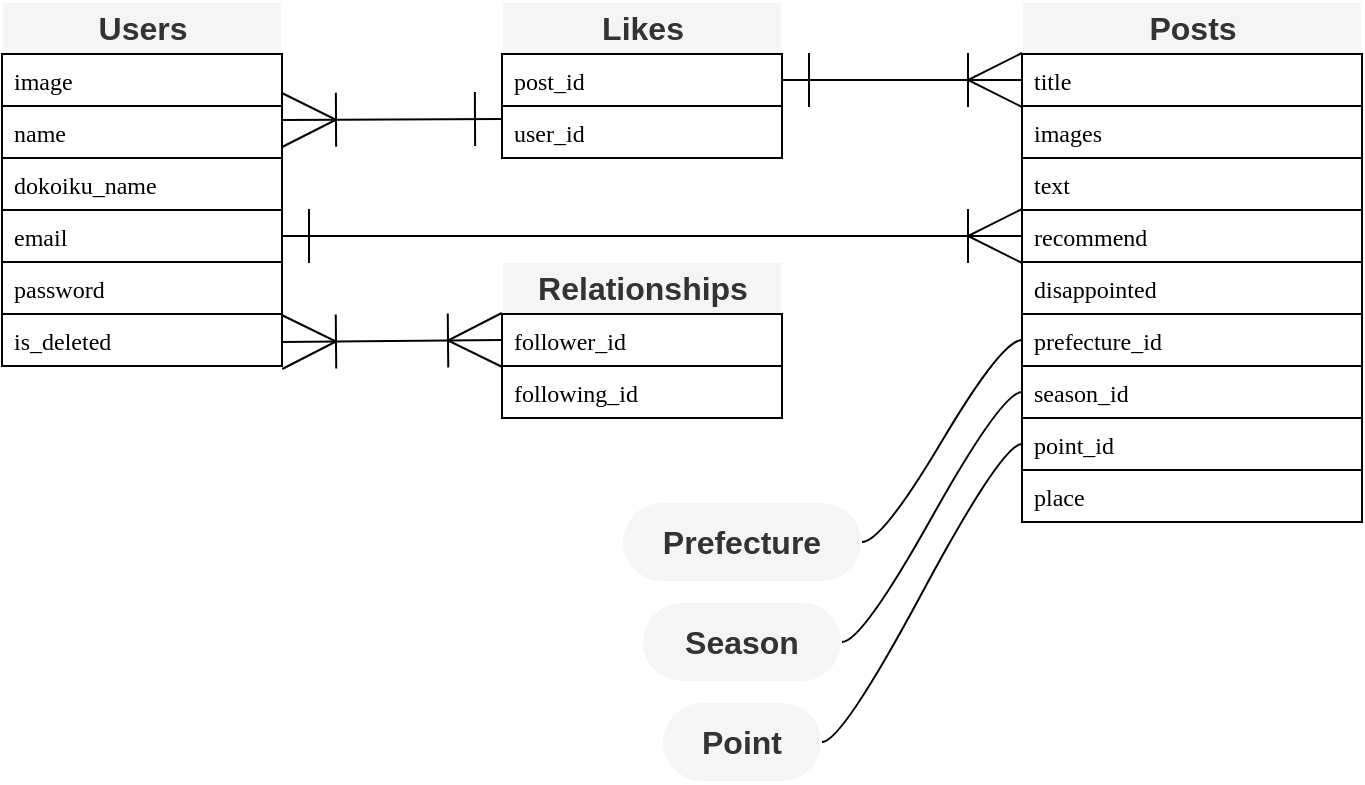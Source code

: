 <mxfile>
    <diagram id="_cu5i8nl6a-iMrXiipF7" name="ページ1">
        <mxGraphModel dx="1205" dy="787" grid="1" gridSize="10" guides="1" tooltips="1" connect="1" arrows="1" fold="1" page="1" pageScale="1" pageWidth="827" pageHeight="1169" math="0" shadow="0">
            <root>
                <mxCell id="0"/>
                <mxCell id="1" parent="0"/>
                <mxCell id="16" value="Posts" style="swimlane;fontStyle=1;childLayout=stackLayout;horizontal=1;startSize=26;horizontalStack=0;resizeParent=1;resizeParentMax=0;resizeLast=0;collapsible=1;marginBottom=0;html=1;fillColor=#f5f5f5;strokeColor=#FFFFFF;fontColor=#333333;swimlaneFillColor=default;gradientColor=none;fontSize=16;fontFamily=Helvetica;" vertex="1" parent="1">
                    <mxGeometry x="550" y="260" width="170" height="260" as="geometry"/>
                </mxCell>
                <mxCell id="17" value="title" style="text;strokeColor=default;fillColor=none;align=left;verticalAlign=top;spacingLeft=4;spacingRight=4;overflow=hidden;rotatable=0;points=[[0,0.5],[1,0.5]];portConstraint=eastwest;whiteSpace=wrap;html=1;fontStyle=0;fontFamily=Verdana;" vertex="1" parent="16">
                    <mxGeometry y="26" width="170" height="26" as="geometry"/>
                </mxCell>
                <mxCell id="18" value="images" style="text;strokeColor=default;fillColor=none;align=left;verticalAlign=top;spacingLeft=4;spacingRight=4;overflow=hidden;rotatable=0;points=[[0,0.5],[1,0.5]];portConstraint=eastwest;whiteSpace=wrap;html=1;fontFamily=Verdana;" vertex="1" parent="16">
                    <mxGeometry y="52" width="170" height="26" as="geometry"/>
                </mxCell>
                <mxCell id="19" value="text" style="text;strokeColor=default;fillColor=none;align=left;verticalAlign=top;spacingLeft=4;spacingRight=4;overflow=hidden;rotatable=0;points=[[0,0.5],[1,0.5]];portConstraint=eastwest;whiteSpace=wrap;html=1;fontFamily=Verdana;" vertex="1" parent="16">
                    <mxGeometry y="78" width="170" height="26" as="geometry"/>
                </mxCell>
                <mxCell id="20" value="recommend" style="text;strokeColor=default;fillColor=none;align=left;verticalAlign=top;spacingLeft=4;spacingRight=4;overflow=hidden;rotatable=0;points=[[0,0.5],[1,0.5]];portConstraint=eastwest;whiteSpace=wrap;html=1;fontFamily=Verdana;fontSize=12;" vertex="1" parent="16">
                    <mxGeometry y="104" width="170" height="26" as="geometry"/>
                </mxCell>
                <mxCell id="21" value="disappointed" style="text;strokeColor=default;fillColor=none;align=left;verticalAlign=top;spacingLeft=4;spacingRight=4;overflow=hidden;rotatable=0;points=[[0,0.5],[1,0.5]];portConstraint=eastwest;whiteSpace=wrap;html=1;fontFamily=Verdana;fontSize=12;" vertex="1" parent="16">
                    <mxGeometry y="130" width="170" height="26" as="geometry"/>
                </mxCell>
                <mxCell id="24" value="prefecture_id" style="text;strokeColor=default;fillColor=none;align=left;verticalAlign=top;spacingLeft=4;spacingRight=4;overflow=hidden;rotatable=0;points=[[0,0.5],[1,0.5]];portConstraint=eastwest;whiteSpace=wrap;html=1;fontFamily=Verdana;fontSize=12;" vertex="1" parent="16">
                    <mxGeometry y="156" width="170" height="26" as="geometry"/>
                </mxCell>
                <mxCell id="25" value="season_id" style="text;strokeColor=default;fillColor=none;align=left;verticalAlign=top;spacingLeft=4;spacingRight=4;overflow=hidden;rotatable=0;points=[[0,0.5],[1,0.5]];portConstraint=eastwest;whiteSpace=wrap;html=1;fontFamily=Verdana;fontSize=12;" vertex="1" parent="16">
                    <mxGeometry y="182" width="170" height="26" as="geometry"/>
                </mxCell>
                <mxCell id="23" value="point_id" style="text;strokeColor=default;fillColor=none;align=left;verticalAlign=top;spacingLeft=4;spacingRight=4;overflow=hidden;rotatable=0;points=[[0,0.5],[1,0.5]];portConstraint=eastwest;whiteSpace=wrap;html=1;fontFamily=Verdana;fontSize=12;" vertex="1" parent="16">
                    <mxGeometry y="208" width="170" height="26" as="geometry"/>
                </mxCell>
                <mxCell id="26" value="place" style="text;strokeColor=default;fillColor=none;align=left;verticalAlign=top;spacingLeft=4;spacingRight=4;overflow=hidden;rotatable=0;points=[[0,0.5],[1,0.5]];portConstraint=eastwest;whiteSpace=wrap;html=1;fontFamily=Verdana;fontSize=12;" vertex="1" parent="16">
                    <mxGeometry y="234" width="170" height="26" as="geometry"/>
                </mxCell>
                <mxCell id="27" value="Users" style="swimlane;fontStyle=1;childLayout=stackLayout;horizontal=1;startSize=26;fillColor=#f5f5f5;horizontalStack=0;resizeParent=1;resizeParentMax=0;resizeLast=0;collapsible=1;marginBottom=0;html=1;strokeColor=#FFFFFF;strokeWidth=1;fontFamily=Helvetica;fontSize=16;fontColor=#333333;" vertex="1" parent="1">
                    <mxGeometry x="40" y="260" width="140" height="182" as="geometry"/>
                </mxCell>
                <mxCell id="28" value="image" style="text;strokeColor=default;fillColor=default;align=left;verticalAlign=top;spacingLeft=4;spacingRight=4;overflow=hidden;rotatable=0;points=[[0,0.5],[1,0.5]];portConstraint=eastwest;whiteSpace=wrap;html=1;strokeWidth=1;fontFamily=Verdana;fontSize=12;" vertex="1" parent="27">
                    <mxGeometry y="26" width="140" height="26" as="geometry"/>
                </mxCell>
                <mxCell id="29" value="name" style="text;strokeColor=default;fillColor=default;align=left;verticalAlign=top;spacingLeft=4;spacingRight=4;overflow=hidden;rotatable=0;points=[[0,0.5],[1,0.5]];portConstraint=eastwest;whiteSpace=wrap;html=1;strokeWidth=1;fontFamily=Verdana;fontSize=12;" vertex="1" parent="27">
                    <mxGeometry y="52" width="140" height="26" as="geometry"/>
                </mxCell>
                <mxCell id="31" value="dokoiku_name" style="text;strokeColor=default;fillColor=default;align=left;verticalAlign=top;spacingLeft=4;spacingRight=4;overflow=hidden;rotatable=0;points=[[0,0.5],[1,0.5]];portConstraint=eastwest;whiteSpace=wrap;html=1;strokeWidth=1;fontFamily=Verdana;fontSize=12;" vertex="1" parent="27">
                    <mxGeometry y="78" width="140" height="26" as="geometry"/>
                </mxCell>
                <mxCell id="32" value="email" style="text;strokeColor=default;fillColor=default;align=left;verticalAlign=top;spacingLeft=4;spacingRight=4;overflow=hidden;rotatable=0;points=[[0,0.5],[1,0.5]];portConstraint=eastwest;whiteSpace=wrap;html=1;strokeWidth=1;fontFamily=Verdana;fontSize=12;" vertex="1" parent="27">
                    <mxGeometry y="104" width="140" height="26" as="geometry"/>
                </mxCell>
                <mxCell id="30" value="password" style="text;strokeColor=default;fillColor=default;align=left;verticalAlign=top;spacingLeft=4;spacingRight=4;overflow=hidden;rotatable=0;points=[[0,0.5],[1,0.5]];portConstraint=eastwest;whiteSpace=wrap;html=1;strokeWidth=1;fontFamily=Verdana;fontSize=12;" vertex="1" parent="27">
                    <mxGeometry y="130" width="140" height="26" as="geometry"/>
                </mxCell>
                <mxCell id="47" value="is_deleted" style="text;strokeColor=default;fillColor=default;align=left;verticalAlign=top;spacingLeft=4;spacingRight=4;overflow=hidden;rotatable=0;points=[[0,0.5],[1,0.5]];portConstraint=eastwest;whiteSpace=wrap;html=1;strokeWidth=1;fontFamily=Verdana;fontSize=12;" vertex="1" parent="27">
                    <mxGeometry y="156" width="140" height="26" as="geometry"/>
                </mxCell>
                <mxCell id="39" value="Relationships" style="swimlane;fontStyle=1;childLayout=stackLayout;horizontal=1;startSize=26;fillColor=#f5f5f5;horizontalStack=0;resizeParent=1;resizeParentMax=0;resizeLast=0;collapsible=1;marginBottom=0;html=1;strokeColor=#FFFFFF;strokeWidth=1;fontFamily=Helvetica;fontSize=16;fontColor=#333333;" vertex="1" parent="1">
                    <mxGeometry x="290" y="390" width="140" height="78" as="geometry"/>
                </mxCell>
                <mxCell id="40" value="follower_id" style="text;strokeColor=default;fillColor=default;align=left;verticalAlign=top;spacingLeft=4;spacingRight=4;overflow=hidden;rotatable=0;points=[[0,0.5],[1,0.5]];portConstraint=eastwest;whiteSpace=wrap;html=1;strokeWidth=1;fontFamily=Verdana;fontSize=12;" vertex="1" parent="39">
                    <mxGeometry y="26" width="140" height="26" as="geometry"/>
                </mxCell>
                <mxCell id="41" value="following_id" style="text;strokeColor=default;fillColor=default;align=left;verticalAlign=top;spacingLeft=4;spacingRight=4;overflow=hidden;rotatable=0;points=[[0,0.5],[1,0.5]];portConstraint=eastwest;whiteSpace=wrap;html=1;strokeWidth=1;fontFamily=Verdana;fontSize=12;" vertex="1" parent="39">
                    <mxGeometry y="52" width="140" height="26" as="geometry"/>
                </mxCell>
                <mxCell id="53" style="edgeStyle=none;html=1;exitX=0;exitY=0.5;exitDx=0;exitDy=0;fontFamily=Verdana;fontSize=12;startArrow=ERone;startFill=0;endArrow=ERoneToMany;endFill=0;startSize=25;endSize=25;" edge="1" parent="39" source="39" target="40">
                    <mxGeometry relative="1" as="geometry"/>
                </mxCell>
                <mxCell id="49" style="edgeStyle=none;html=1;exitX=1;exitY=0.5;exitDx=0;exitDy=0;fontFamily=Verdana;fontSize=12;startArrow=ERone;startFill=0;endArrow=ERoneToMany;endFill=0;endSize=25;startSize=25;" edge="1" parent="1" source="43" target="17">
                    <mxGeometry relative="1" as="geometry"/>
                </mxCell>
                <mxCell id="51" style="edgeStyle=none;html=1;exitX=0;exitY=0.75;exitDx=0;exitDy=0;fontFamily=Verdana;fontSize=12;startArrow=ERone;startFill=0;endArrow=ERoneToMany;endFill=0;startSize=25;endSize=25;" edge="1" parent="1" source="43">
                    <mxGeometry relative="1" as="geometry">
                        <mxPoint x="180" y="319" as="targetPoint"/>
                    </mxGeometry>
                </mxCell>
                <mxCell id="43" value="Likes" style="swimlane;fontStyle=1;childLayout=stackLayout;horizontal=1;startSize=26;horizontalStack=0;resizeParent=1;resizeParentMax=0;resizeLast=0;collapsible=1;marginBottom=0;html=1;strokeWidth=1;fontFamily=Helvetica;fontSize=16;fillColor=#f5f5f5;fontColor=#333333;strokeColor=#FFFFFF;" vertex="1" parent="1">
                    <mxGeometry x="290" y="260" width="140" height="78" as="geometry"/>
                </mxCell>
                <mxCell id="45" value="post_id" style="text;strokeColor=default;fillColor=default;align=left;verticalAlign=top;spacingLeft=4;spacingRight=4;overflow=hidden;rotatable=0;points=[[0,0.5],[1,0.5]];portConstraint=eastwest;whiteSpace=wrap;html=1;strokeWidth=1;fontFamily=Verdana;fontSize=12;" vertex="1" parent="43">
                    <mxGeometry y="26" width="140" height="26" as="geometry"/>
                </mxCell>
                <mxCell id="46" value="user_id" style="text;strokeColor=default;fillColor=default;align=left;verticalAlign=top;spacingLeft=4;spacingRight=4;overflow=hidden;rotatable=0;points=[[0,0.5],[1,0.5]];portConstraint=eastwest;whiteSpace=wrap;html=1;strokeWidth=1;fontFamily=Verdana;fontSize=12;" vertex="1" parent="43">
                    <mxGeometry y="52" width="140" height="26" as="geometry"/>
                </mxCell>
                <mxCell id="52" style="edgeStyle=none;html=1;exitX=1;exitY=0.5;exitDx=0;exitDy=0;entryX=0;entryY=0.5;entryDx=0;entryDy=0;fontFamily=Verdana;fontSize=12;startArrow=ERone;startFill=0;endArrow=ERoneToMany;endFill=0;startSize=25;endSize=25;" edge="1" parent="1" source="32" target="20">
                    <mxGeometry relative="1" as="geometry"/>
                </mxCell>
                <mxCell id="54" style="edgeStyle=none;html=1;exitX=0;exitY=0.5;exitDx=0;exitDy=0;fontFamily=Verdana;fontSize=12;startArrow=ERoneToMany;startFill=0;endArrow=ERoneToMany;endFill=0;startSize=25;endSize=25;" edge="1" parent="1" source="40">
                    <mxGeometry relative="1" as="geometry">
                        <mxPoint x="180" y="430" as="targetPoint"/>
                    </mxGeometry>
                </mxCell>
                <mxCell id="55" value="Prefecture" style="whiteSpace=wrap;html=1;rounded=1;arcSize=50;align=center;verticalAlign=middle;strokeWidth=1;autosize=1;spacing=4;treeFolding=1;treeMoving=1;newEdgeStyle={&quot;edgeStyle&quot;:&quot;entityRelationEdgeStyle&quot;,&quot;startArrow&quot;:&quot;none&quot;,&quot;endArrow&quot;:&quot;none&quot;,&quot;segment&quot;:10,&quot;curved&quot;:1,&quot;sourcePerimeterSpacing&quot;:0,&quot;targetPerimeterSpacing&quot;:0};strokeColor=#FFFFFF;fontFamily=Helvetica;fontSize=16;fillColor=#f5f5f5;fontColor=#333333;fontStyle=1" vertex="1" parent="1">
                    <mxGeometry x="350" y="510" width="120" height="40" as="geometry"/>
                </mxCell>
                <mxCell id="56" value="" style="edgeStyle=entityRelationEdgeStyle;startArrow=none;endArrow=none;segment=10;curved=1;sourcePerimeterSpacing=0;targetPerimeterSpacing=0;fontFamily=Verdana;fontSize=12;startSize=25;endSize=25;exitX=0;exitY=0.5;exitDx=0;exitDy=0;startFill=0;" edge="1" target="55" parent="1" source="24">
                    <mxGeometry relative="1" as="geometry">
                        <mxPoint x="440" y="520" as="sourcePoint"/>
                    </mxGeometry>
                </mxCell>
                <mxCell id="57" value="Season" style="whiteSpace=wrap;html=1;rounded=1;arcSize=50;align=center;verticalAlign=middle;strokeWidth=1;autosize=1;spacing=4;treeFolding=1;treeMoving=1;newEdgeStyle={&quot;edgeStyle&quot;:&quot;entityRelationEdgeStyle&quot;,&quot;startArrow&quot;:&quot;none&quot;,&quot;endArrow&quot;:&quot;none&quot;,&quot;segment&quot;:10,&quot;curved&quot;:1,&quot;sourcePerimeterSpacing&quot;:0,&quot;targetPerimeterSpacing&quot;:0};strokeColor=#FFFFFF;fontFamily=Helvetica;fontSize=16;fillColor=#f5f5f5;fontColor=#333333;fontStyle=1" vertex="1" parent="1">
                    <mxGeometry x="360" y="560" width="100" height="40" as="geometry"/>
                </mxCell>
                <mxCell id="58" value="" style="edgeStyle=entityRelationEdgeStyle;startArrow=none;endArrow=none;segment=10;curved=1;sourcePerimeterSpacing=0;targetPerimeterSpacing=0;fontFamily=Helvetica;fontSize=16;startSize=25;endSize=25;exitX=0;exitY=0.5;exitDx=0;exitDy=0;" edge="1" target="57" parent="1" source="25">
                    <mxGeometry relative="1" as="geometry">
                        <mxPoint x="270" y="707" as="sourcePoint"/>
                    </mxGeometry>
                </mxCell>
                <mxCell id="61" value="Point" style="whiteSpace=wrap;html=1;rounded=1;arcSize=50;align=center;verticalAlign=middle;strokeWidth=1;autosize=1;spacing=4;treeFolding=1;treeMoving=1;newEdgeStyle={&quot;edgeStyle&quot;:&quot;entityRelationEdgeStyle&quot;,&quot;startArrow&quot;:&quot;none&quot;,&quot;endArrow&quot;:&quot;none&quot;,&quot;segment&quot;:10,&quot;curved&quot;:1,&quot;sourcePerimeterSpacing&quot;:0,&quot;targetPerimeterSpacing&quot;:0};strokeColor=#FFFFFF;fontFamily=Helvetica;fontSize=16;fillColor=#f5f5f5;fontStyle=1;fontColor=#333333;" vertex="1" parent="1">
                    <mxGeometry x="370" y="610" width="80" height="40" as="geometry"/>
                </mxCell>
                <mxCell id="62" value="" style="edgeStyle=entityRelationEdgeStyle;startArrow=none;endArrow=none;segment=10;curved=1;sourcePerimeterSpacing=0;targetPerimeterSpacing=0;fontFamily=Helvetica;fontSize=16;startSize=25;endSize=25;" edge="1" target="61" parent="1" source="23">
                    <mxGeometry relative="1" as="geometry">
                        <mxPoint x="255" y="637" as="sourcePoint"/>
                    </mxGeometry>
                </mxCell>
            </root>
        </mxGraphModel>
    </diagram>
</mxfile>
